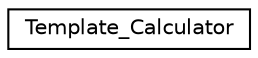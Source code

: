 digraph "Graphical Class Hierarchy"
{
 // LATEX_PDF_SIZE
  edge [fontname="Helvetica",fontsize="10",labelfontname="Helvetica",labelfontsize="10"];
  node [fontname="Helvetica",fontsize="10",shape=record];
  rankdir="LR";
  Node0 [label="Template_Calculator",height=0.2,width=0.4,color="black", fillcolor="white", style="filled",URL="$classTemplate__Calculator.html",tooltip=" "];
}
